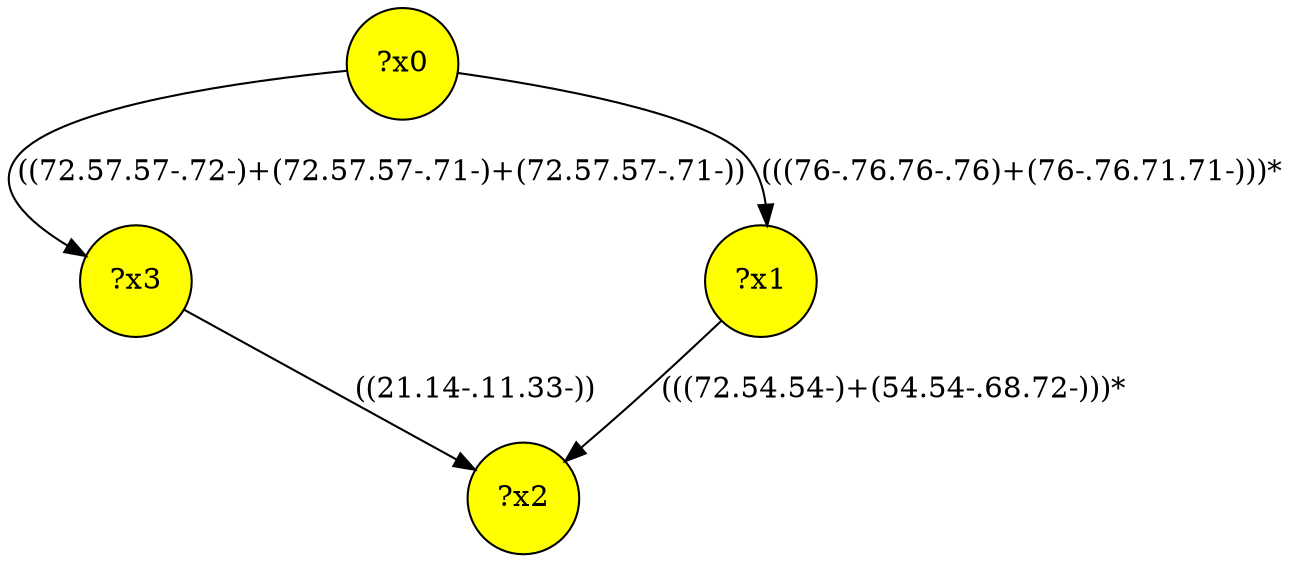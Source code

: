 digraph g {
	x2 [fillcolor="yellow", style="filled," shape=circle, label="?x2"];
	x0 [fillcolor="yellow", style="filled," shape=circle, label="?x0"];
	x3 [fillcolor="yellow", style="filled," shape=circle, label="?x3"];
	x1 [fillcolor="yellow", style="filled," shape=circle, label="?x1"];
	x0 -> x1 [label="(((76-.76.76-.76)+(76-.76.71.71-)))*"];
	x1 -> x2 [label="(((72.54.54-)+(54.54-.68.72-)))*"];
	x0 -> x3 [label="((72.57.57-.72-)+(72.57.57-.71-)+(72.57.57-.71-))"];
	x3 -> x2 [label="((21.14-.11.33-))"];
}
